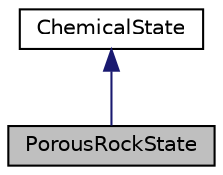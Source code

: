 digraph "PorousRockState"
{
 // INTERACTIVE_SVG=YES
 // LATEX_PDF_SIZE
  bgcolor="transparent";
  edge [fontname="Helvetica",fontsize="10",labelfontname="Helvetica",labelfontsize="10"];
  node [fontname="Helvetica",fontsize="10",shape=record];
  Node1 [label="PorousRockState",height=0.2,width=0.4,color="black", fillcolor="grey75", style="filled", fontcolor="black",tooltip="The chemical state of a porous rock system filled with fluids."];
  Node2 -> Node1 [dir="back",color="midnightblue",fontsize="10",style="solid",fontname="Helvetica"];
  Node2 [label="ChemicalState",height=0.2,width=0.4,color="black",URL="$class_reaktoro_1_1_chemical_state.html",tooltip="The chemical state of a chemical system."];
}
